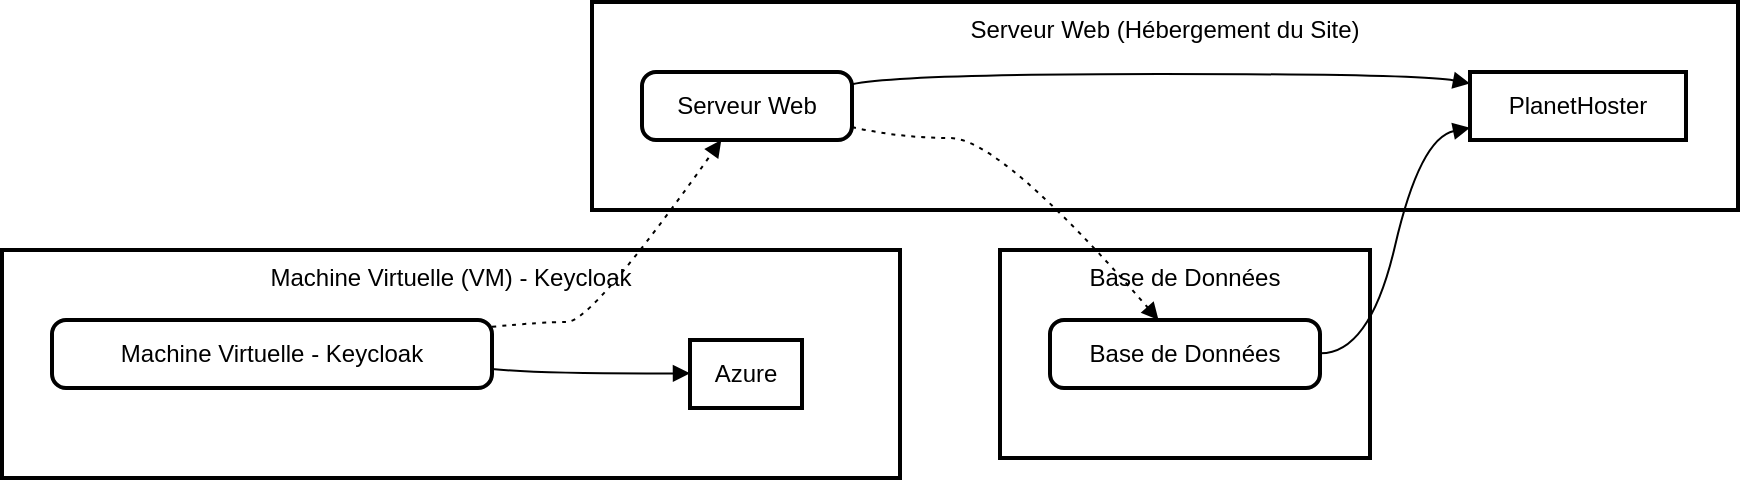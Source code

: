 <mxfile version="24.7.2" type="github">
  <diagram name="Page-1" id="y33Y-0TF0q-BblLxVDu1">
    <mxGraphModel>
      <root>
        <mxCell id="0" />
        <mxCell id="1" parent="0" />
        <mxCell id="2" value="Base de Données" style="whiteSpace=wrap;strokeWidth=2;verticalAlign=top;" vertex="1" parent="1">
          <mxGeometry x="499" y="124" width="185" height="104" as="geometry" />
        </mxCell>
        <mxCell id="3" value="Base de Données" style="rounded=1;absoluteArcSize=1;arcSize=14;whiteSpace=wrap;strokeWidth=2;" vertex="1" parent="1">
          <mxGeometry x="524" y="159" width="135" height="34" as="geometry" />
        </mxCell>
        <mxCell id="4" value="Serveur Web (Hébergement du Site)" style="whiteSpace=wrap;strokeWidth=2;verticalAlign=top;" vertex="1" parent="1">
          <mxGeometry x="295" width="573" height="104" as="geometry" />
        </mxCell>
        <mxCell id="5" value="Serveur Web" style="rounded=1;absoluteArcSize=1;arcSize=14;whiteSpace=wrap;strokeWidth=2;" vertex="1" parent="1">
          <mxGeometry x="320" y="35" width="105" height="34" as="geometry" />
        </mxCell>
        <mxCell id="6" value="PlanetHoster" style="whiteSpace=wrap;strokeWidth=2;" vertex="1" parent="1">
          <mxGeometry x="734" y="35" width="108" height="34" as="geometry" />
        </mxCell>
        <mxCell id="7" value="Machine Virtuelle (VM) - Keycloak" style="whiteSpace=wrap;strokeWidth=2;verticalAlign=top;" vertex="1" parent="1">
          <mxGeometry y="124" width="449" height="114" as="geometry" />
        </mxCell>
        <mxCell id="8" value="Machine Virtuelle - Keycloak" style="rounded=1;absoluteArcSize=1;arcSize=14;whiteSpace=wrap;strokeWidth=2;" vertex="1" parent="1">
          <mxGeometry x="25" y="159" width="220" height="34" as="geometry" />
        </mxCell>
        <mxCell id="9" value="Azure" style="whiteSpace=wrap;strokeWidth=2;" vertex="1" parent="1">
          <mxGeometry x="344" y="169" width="56" height="34" as="geometry" />
        </mxCell>
        <mxCell id="10" value="" style="curved=1;startArrow=none;endArrow=block;exitX=1;exitY=0.72;entryX=0;entryY=0.49;" edge="1" parent="1" source="8" target="9">
          <mxGeometry relative="1" as="geometry">
            <Array as="points">
              <mxPoint x="270" y="186" />
            </Array>
          </mxGeometry>
        </mxCell>
        <mxCell id="11" value="" style="curved=1;startArrow=none;endArrow=block;exitX=1;exitY=0.18;entryX=0;entryY=0.17;" edge="1" parent="1" source="5" target="6">
          <mxGeometry relative="1" as="geometry">
            <Array as="points">
              <mxPoint x="449" y="36" />
              <mxPoint x="709" y="36" />
            </Array>
          </mxGeometry>
        </mxCell>
        <mxCell id="12" value="" style="curved=1;startArrow=none;endArrow=block;exitX=1;exitY=0.49;entryX=0;entryY=0.82;" edge="1" parent="1" source="3" target="6">
          <mxGeometry relative="1" as="geometry">
            <Array as="points">
              <mxPoint x="684" y="176" />
              <mxPoint x="709" y="68" />
            </Array>
          </mxGeometry>
        </mxCell>
        <mxCell id="13" value="" style="curved=1;dashed=1;dashPattern=2 3;startArrow=none;endArrow=block;exitX=1;exitY=0.1;entryX=0.38;entryY=0.99;" edge="1" parent="1" source="8" target="5">
          <mxGeometry relative="1" as="geometry">
            <Array as="points">
              <mxPoint x="270" y="160" />
              <mxPoint x="295" y="160" />
            </Array>
          </mxGeometry>
        </mxCell>
        <mxCell id="14" value="" style="curved=1;dashed=1;dashPattern=2 3;startArrow=none;endArrow=block;exitX=1;exitY=0.81;entryX=0.4;entryY=-0.01;" edge="1" parent="1" source="5" target="3">
          <mxGeometry relative="1" as="geometry">
            <Array as="points">
              <mxPoint x="449" y="68" />
              <mxPoint x="499" y="68" />
            </Array>
          </mxGeometry>
        </mxCell>
      </root>
    </mxGraphModel>
  </diagram>
</mxfile>

